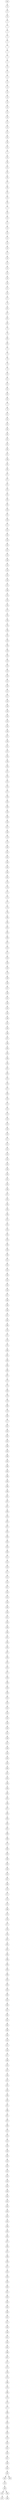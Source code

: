 digraph my_graph {
294 [label=294]
13 [label=13]
27 [label=27]
24 [label=24]
0 [label=0]
1 [label=1]
4 [label=4]
8 [label=8]
9 [label=9]
7 [label=7]
2 [label=2]
3 [label=3]
6 [label=6]
10 [label=10]
12 [label=12]
11 [label=11]
15 [label=15]
14 [label=14]
16 [label=16]
18 [label=18]
19 [label=19]
20 [label=20]
22 [label=22]
26 [label=26]
21 [label=21]
23 [label=23]
31 [label=31]
30 [label=30]
28 [label=28]
25 [label=25]
5 [label=5]
34 [label=34]
29 [label=29]
32 [label=32]
35 [label=35]
36 [label=36]
37 [label=37]
38 [label=38]
45 [label=45]
43 [label=43]
39 [label=39]
17 [label=17]
48 [label=48]
50 [label=50]
41 [label=41]
33 [label=33]
40 [label=40]
42 [label=42]
44 [label=44]
46 [label=46]
47 [label=47]
49 [label=49]
52 [label=52]
53 [label=53]
55 [label=55]
58 [label=58]
59 [label=59]
51 [label=51]
54 [label=54]
57 [label=57]
73 [label=73]
63 [label=63]
67 [label=67]
65 [label=65]
60 [label=60]
72 [label=72]
70 [label=70]
68 [label=68]
69 [label=69]
71 [label=71]
75 [label=75]
76 [label=76]
78 [label=78]
74 [label=74]
56 [label=56]
61 [label=61]
62 [label=62]
64 [label=64]
66 [label=66]
80 [label=80]
77 [label=77]
79 [label=79]
81 [label=81]
84 [label=84]
83 [label=83]
88 [label=88]
89 [label=89]
82 [label=82]
85 [label=85]
86 [label=86]
91 [label=91]
106 [label=106]
90 [label=90]
96 [label=96]
97 [label=97]
87 [label=87]
92 [label=92]
93 [label=93]
94 [label=94]
98 [label=98]
99 [label=99]
103 [label=103]
95 [label=95]
100 [label=100]
111 [label=111]
101 [label=101]
102 [label=102]
104 [label=104]
105 [label=105]
107 [label=107]
113 [label=113]
108 [label=108]
110 [label=110]
119 [label=119]
122 [label=122]
120 [label=120]
112 [label=112]
109 [label=109]
114 [label=114]
115 [label=115]
116 [label=116]
117 [label=117]
124 [label=124]
126 [label=126]
118 [label=118]
139 [label=139]
142 [label=142]
143 [label=143]
128 [label=128]
129 [label=129]
135 [label=135]
123 [label=123]
125 [label=125]
132 [label=132]
134 [label=134]
131 [label=131]
130 [label=130]
121 [label=121]
127 [label=127]
140 [label=140]
149 [label=149]
136 [label=136]
144 [label=144]
133 [label=133]
145 [label=145]
146 [label=146]
137 [label=137]
138 [label=138]
141 [label=141]
147 [label=147]
154 [label=154]
148 [label=148]
150 [label=150]
151 [label=151]
153 [label=153]
152 [label=152]
155 [label=155]
157 [label=157]
159 [label=159]
163 [label=163]
166 [label=166]
158 [label=158]
168 [label=168]
156 [label=156]
167 [label=167]
169 [label=169]
176 [label=176]
175 [label=175]
160 [label=160]
161 [label=161]
162 [label=162]
164 [label=164]
165 [label=165]
184 [label=184]
182 [label=182]
173 [label=173]
170 [label=170]
171 [label=171]
172 [label=172]
177 [label=177]
174 [label=174]
178 [label=178]
180 [label=180]
185 [label=185]
202 [label=202]
205 [label=205]
206 [label=206]
207 [label=207]
210 [label=210]
211 [label=211]
234 [label=234]
236 [label=236]
193 [label=193]
179 [label=179]
188 [label=188]
186 [label=186]
187 [label=187]
189 [label=189]
191 [label=191]
190 [label=190]
192 [label=192]
195 [label=195]
196 [label=196]
181 [label=181]
183 [label=183]
198 [label=198]
197 [label=197]
199 [label=199]
200 [label=200]
204 [label=204]
208 [label=208]
194 [label=194]
201 [label=201]
203 [label=203]
215 [label=215]
218 [label=218]
227 [label=227]
209 [label=209]
216 [label=216]
212 [label=212]
214 [label=214]
213 [label=213]
219 [label=219]
223 [label=223]
226 [label=226]
220 [label=220]
217 [label=217]
221 [label=221]
222 [label=222]
224 [label=224]
225 [label=225]
233 [label=233]
228 [label=228]
230 [label=230]
231 [label=231]
235 [label=235]
238 [label=238]
237 [label=237]
232 [label=232]
240 [label=240]
243 [label=243]
239 [label=239]
241 [label=241]
242 [label=242]
244 [label=244]
245 [label=245]
250 [label=250]
246 [label=246]
248 [label=248]
249 [label=249]
251 [label=251]
254 [label=254]
255 [label=255]
256 [label=256]
252 [label=252]
253 [label=253]
229 [label=229]
257 [label=257]
268 [label=268]
258 [label=258]
259 [label=259]
247 [label=247]
262 [label=262]
269 [label=269]
270 [label=270]
271 [label=271]
273 [label=273]
275 [label=275]
260 [label=260]
261 [label=261]
263 [label=263]
264 [label=264]
265 [label=265]
267 [label=267]
272 [label=272]
274 [label=274]
284 [label=284]
276 [label=276]
278 [label=278]
266 [label=266]
279 [label=279]
280 [label=280]
277 [label=277]
281 [label=281]
283 [label=283]
282 [label=282]
292 [label=292]
298 [label=298]
293 [label=293]
286 [label=286]
285 [label=285]
288 [label=288]
300 [label=300]
289 [label=289]
290 [label=290]
296 [label=296]
299 [label=299]
291 [label=291]
297 [label=297]
301 [label=301]
308 [label=308]
310 [label=310]
302 [label=302]
287 [label=287]
305 [label=305]
306 [label=306]
303 [label=303]
304 [label=304]
309 [label=309]
311 [label=311]
313 [label=313]
316 [label=316]
317 [label=317]
312 [label=312]
314 [label=314]
307 [label=307]
324 [label=324]
315 [label=315]
318 [label=318]
295 [label=295]
319 [label=319]
321 [label=321]
323 [label=323]
326 [label=326]
330 [label=330]
331 [label=331]
334 [label=334]
335 [label=335]
337 [label=337]
320 [label=320]
322 [label=322]
325 [label=325]
327 [label=327]
328 [label=328]
338 [label=338]
329 [label=329]
336 [label=336]
332 [label=332]
333 [label=333]
342 [label=342]
344 [label=344]
345 [label=345]
346 [label=346]
340 [label=340]
341 [label=341]
348 [label=348]
347 [label=347]
339 [label=339]
343 [label=343]
350 [label=350]
355 [label=355]
360 [label=360]
351 [label=351]
353 [label=353]
358 [label=358]
359 [label=359]
362 [label=362]
352 [label=352]
349 [label=349]
357 [label=357]
363 [label=363]
364 [label=364]
365 [label=365]
361 [label=361]
366 [label=366]
368 [label=368]
372 [label=372]
380 [label=380]
383 [label=383]
388 [label=388]
385 [label=385]
356 [label=356]
354 [label=354]
367 [label=367]
369 [label=369]
370 [label=370]
371 [label=371]
374 [label=374]
375 [label=375]
386 [label=386]
373 [label=373]
376 [label=376]
377 [label=377]
378 [label=378]
379 [label=379]
387 [label=387]
382 [label=382]
381 [label=381]
384 [label=384]
389 [label=389]
390 [label=390]
394 [label=394]
396 [label=396]
392 [label=392]
403 [label=403]
405 [label=405]
400 [label=400]
402 [label=402]
406 [label=406]
407 [label=407]
395 [label=395]
391 [label=391]
393 [label=393]
399 [label=399]
404 [label=404]
410 [label=410]
411 [label=411]
416 [label=416]
417 [label=417]
408 [label=408]
413 [label=413]
427 [label=427]
419 [label=419]
421 [label=421]
422 [label=422]
425 [label=425]
428 [label=428]
432 [label=432]
431 [label=431]
398 [label=398]
401 [label=401]
397 [label=397]
409 [label=409]
412 [label=412]
414 [label=414]
415 [label=415]
429 [label=429]
448 [label=448]
430 [label=430]
418 [label=418]
420 [label=420]
423 [label=423]
424 [label=424]
426 [label=426]
435 [label=435]
438 [label=438]
444 [label=444]
442 [label=442]
443 [label=443]
450 [label=450]
453 [label=453]
445 [label=445]
436 [label=436]
433 [label=433]
434 [label=434]
437 [label=437]
440 [label=440]
441 [label=441]
446 [label=446]
439 [label=439]
447 [label=447]
454 [label=454]
458 [label=458]
459 [label=459]
460 [label=460]
461 [label=461]
463 [label=463]
465 [label=465]
464 [label=464]
469 [label=469]
452 [label=452]
457 [label=457]
456 [label=456]
449 [label=449]
451 [label=451]
455 [label=455]
462 [label=462]
466 [label=466]
467 [label=467]
471 [label=471]
472 [label=472]
478 [label=478]
474 [label=474]
468 [label=468]
470 [label=470]
480 [label=480]
473 [label=473]
475 [label=475]
477 [label=477]
486 [label=486]
492 [label=492]
485 [label=485]
496 [label=496]
493 [label=493]
476 [label=476]
482 [label=482]
481 [label=481]
483 [label=483]
487 [label=487]
488 [label=488]
495 [label=495]
490 [label=490]
484 [label=484]
479 [label=479]
489 [label=489]
491 [label=491]
497 [label=497]
494 [label=494]
498 [label=498]
499 [label=499]
294->13
13->27
27->24
24->0
0->1
1->4
4->8
8->9
9->7
7->2
2->3
3->6
6->10
10->12
12->11
11->15
15->14
14->16
16->18
18->19
19->20
20->22
22->26
26->21
21->23
23->31
31->30
30->28
28->25
25->5
5->34
34->29
29->32
32->35
35->36
36->37
37->38
38->45
45->43
43->39
39->17
17->48
48->50
50->41
41->33
33->40
40->42
42->44
44->46
46->47
47->49
49->52
52->53
53->55
55->58
58->59
59->51
51->54
54->57
57->73
73->63
63->67
67->65
65->60
60->72
72->70
70->68
68->69
69->71
71->75
75->76
76->78
78->74
74->56
56->61
61->62
62->64
64->66
66->80
80->77
77->79
79->81
81->84
84->83
83->88
88->89
89->82
82->85
85->86
86->91
91->106
106->90
90->96
96->97
97->87
87->92
92->93
93->94
94->98
98->99
99->103
103->95
95->100
100->111
111->101
101->102
102->104
104->105
105->107
107->113
113->108
108->110
110->119
119->122
122->120
120->112
112->109
109->114
114->115
115->116
116->117
117->124
124->126
126->118
118->139
139->142
142->143
143->128
128->129
129->135
135->123
123->125
125->132
132->134
134->131
131->130
130->121
121->127
127->140
140->149
149->136
136->144
144->133
133->145
145->146
146->137
137->138
138->141
141->147
147->154
154->148
148->150
150->151
151->153
153->152
152->155
155->157
157->159
159->163
163->166
166->158
158->168
168->156
156->167
167->169
169->176
176->175
175->160
160->161
161->162
162->164
164->165
165->184
184->182
182->173
173->170
170->171
171->172
172->177
177->174
174->178
178->180
180->185
185->202
202->205
205->206
206->207
207->210
210->211
211->234
234->236
236->193
193->179
179->188
188->186
186->187
187->189
189->191
191->190
190->192
192->195
195->196
196->181
181->183
183->198
198->197
197->199
199->200
200->204
204->208
208->194
194->201
201->203
203->215
215->218
218->227
227->209
209->216
216->212
212->214
214->213
213->219
219->223
223->226
226->220
220->217
217->221
221->222
222->224
224->225
225->233
233->228
228->230
230->231
231->235
235->238
238->237
237->232
232->240
240->243
243->239
239->241
241->242
242->244
244->245
245->250
250->246
246->248
248->249
249->251
251->254
254->255
255->256
256->252
252->253
253->229
229->257
257->268
268->258
258->259
259->247
247->262
262->269
269->270
270->271
271->273
273->275
275->260
260->261
261->263
263->264
264->265
265->267
267->272
272->274
274->284
284->276
276->278
278->266
266->279
279->280
280->277
277->281
281->283
283->282
282->292
292->298
298->293
293->286
286->285
285->288
288->300
300->289
289->290
290->296
296->299
299->291
291->297
297->301
301->308
308->310
310->302
302->287
287->305
305->306
306->303
303->304
304->309
309->311
311->313
313->316
316->317
317->312
312->314
314->307
307->324
324->315
315->318
318->295
295->319
319->321
321->323
323->326
326->330
330->331
331->334
334->335
335->337
337->320
320->322
322->325
325->327
327->328
328->338
338->329
329->336
336->332
332->333
333->342
342->344
344->345
345->346
346->340
340->341
341->348
348->347
347->339
339->343
343->350
350->355
355->360
360->351
351->353
353->358
358->359
359->362
362->352
352->349
349->357
357->363
363->364
364->365
365->361
361->366
366->368
368->372
372->380
380->383
383->388
388->385
385->356
356->354
354->367
367->369
369->370
370->371
371->374
374->375
375->386
386->373
373->376
376->377
377->378
378->379
379->387
387->382
382->381
381->384
384->389
389->390
390->394
394->396
396->392
392->403
403->405
405->400
400->402
402->406
406->407
407->395
395->391
391->393
393->399
399->404
404->410
410->411
411->416
416->417
417->408
408->413
413->427
427->419
419->421
421->422
422->425
425->428
428->432
432->431
431->398
398->401
401->397
397->409
409->412
412->414
414->415
415->429
429->448
448->430
430->418
418->420
420->423
423->424
424->426
426->435
435->438
438->444
444->442
442->443
443->450
450->453
453->445
445->436
436->433
433->434
434->437
437->440
440->441
441->446
446->439
439->447
447->454
454->458
458->459
459->460
460->461
461->463
463->465
465->464
464->469
469->452
452->457
457->456
456->449
449->451
451->455
455->462
462->466
466->467
467->471
471->472
472->478
478->474
474->468
468->470
470->480
480->473
473->475
475->477
477->486
486->492
492->485
485->496
496->493
493->476
476->482
482->481
481->483
483->487
487->488
488->495
495->490
490->484
484->479
479->489
489->491
491->497
489->494
494->498
490->499
}